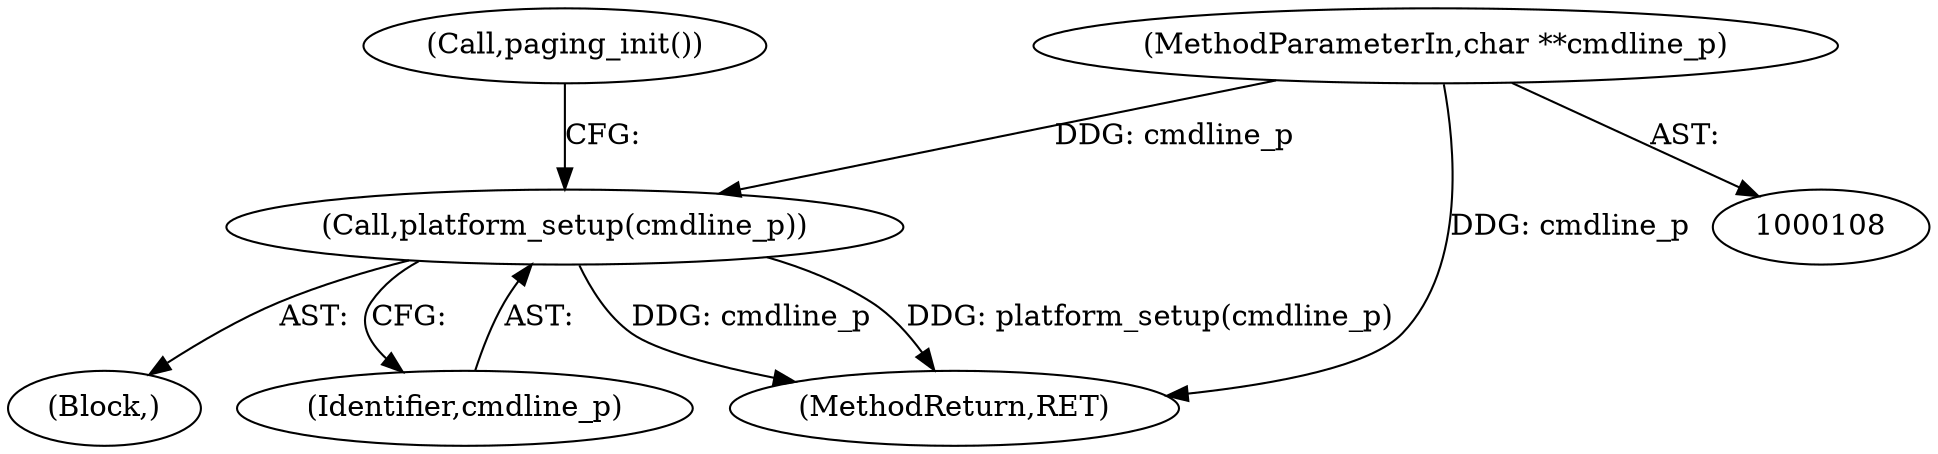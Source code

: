 digraph "0_linux_4dcc29e1574d88f4465ba865ed82800032f76418@pointer" {
"1000109" [label="(MethodParameterIn,char **cmdline_p)"];
"1000200" [label="(Call,platform_setup(cmdline_p))"];
"1000110" [label="(Block,)"];
"1000202" [label="(Call,paging_init())"];
"1000200" [label="(Call,platform_setup(cmdline_p))"];
"1000201" [label="(Identifier,cmdline_p)"];
"1000109" [label="(MethodParameterIn,char **cmdline_p)"];
"1000203" [label="(MethodReturn,RET)"];
"1000109" -> "1000108"  [label="AST: "];
"1000109" -> "1000203"  [label="DDG: cmdline_p"];
"1000109" -> "1000200"  [label="DDG: cmdline_p"];
"1000200" -> "1000110"  [label="AST: "];
"1000200" -> "1000201"  [label="CFG: "];
"1000201" -> "1000200"  [label="AST: "];
"1000202" -> "1000200"  [label="CFG: "];
"1000200" -> "1000203"  [label="DDG: cmdline_p"];
"1000200" -> "1000203"  [label="DDG: platform_setup(cmdline_p)"];
}

